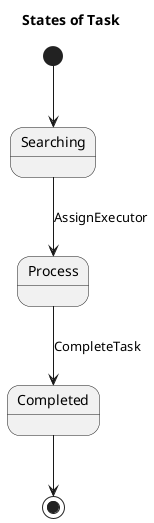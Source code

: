 @startuml TaskState

Title States of Task

[*] --> Searching
Searching --> Process: AssignExecutor
Process --> Completed: CompleteTask
Completed --> [*]

@enduml